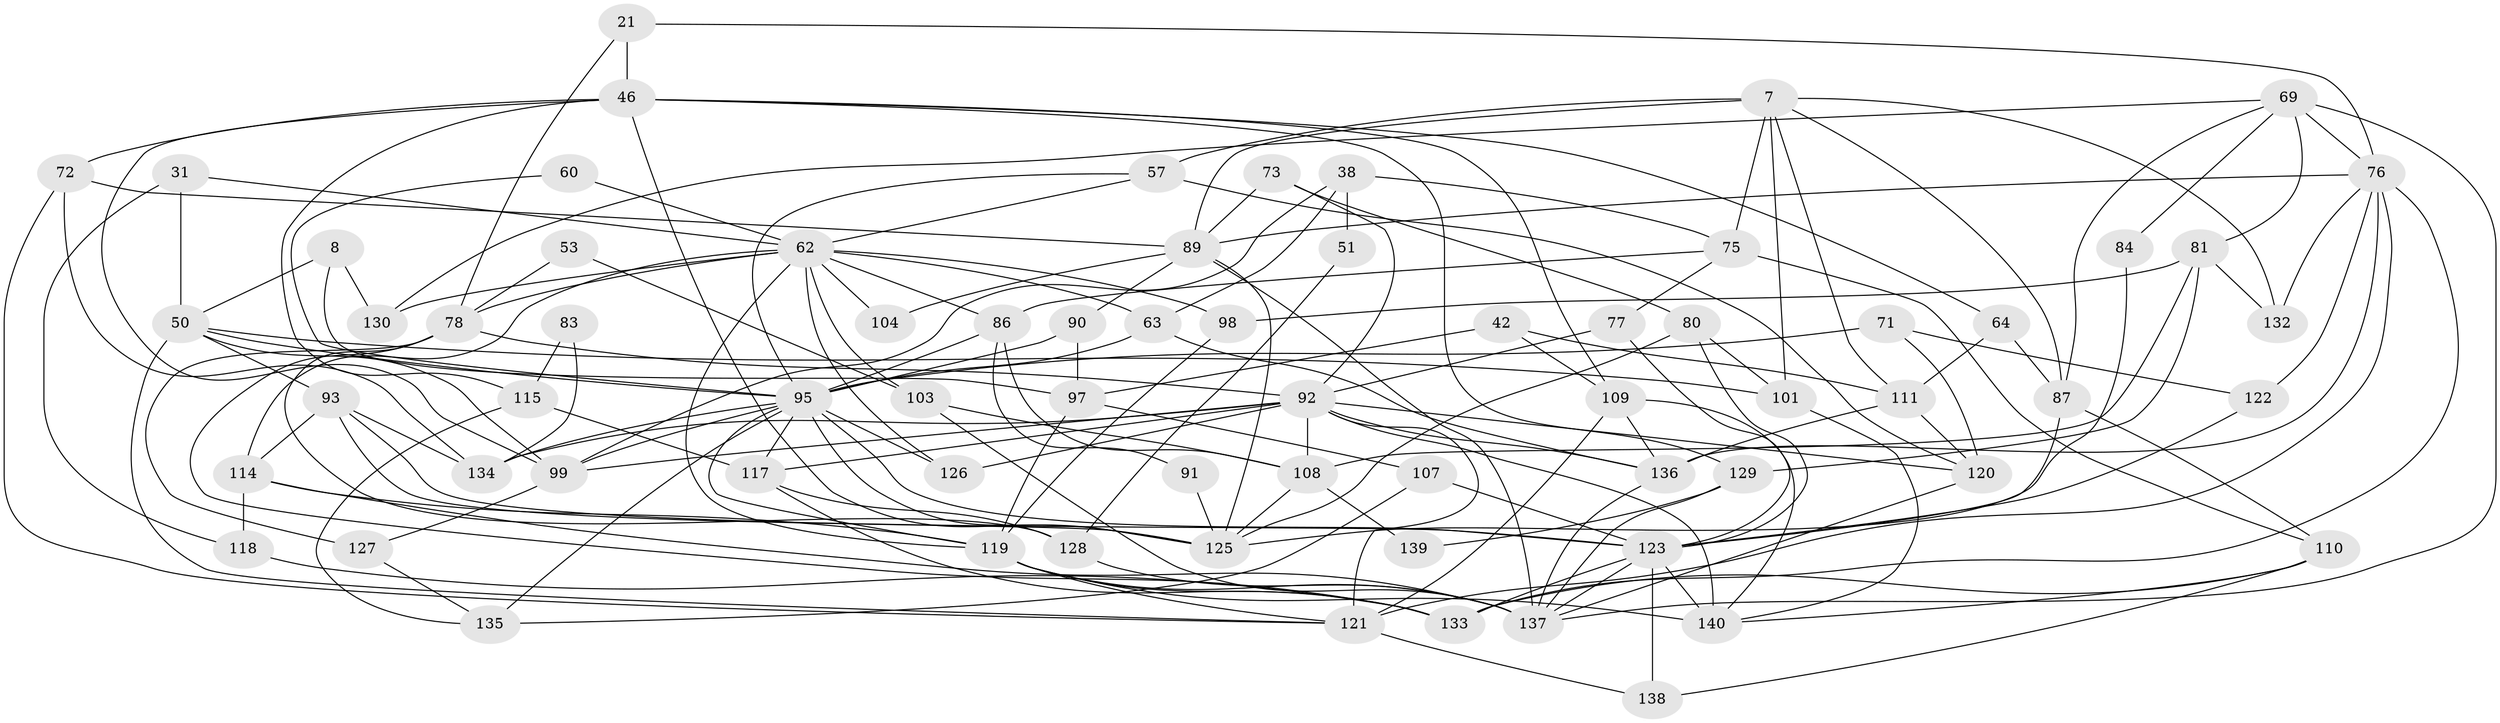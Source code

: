 // original degree distribution, {5: 0.15, 3: 0.34285714285714286, 2: 0.10714285714285714, 8: 0.03571428571428571, 4: 0.2571428571428571, 9: 0.007142857142857143, 7: 0.02857142857142857, 6: 0.07142857142857142}
// Generated by graph-tools (version 1.1) at 2025/48/03/09/25 04:48:58]
// undirected, 70 vertices, 173 edges
graph export_dot {
graph [start="1"]
  node [color=gray90,style=filled];
  7;
  8;
  21;
  31;
  38;
  42;
  46 [super="+13"];
  50 [super="+44"];
  51;
  53;
  57 [super="+33"];
  60;
  62 [super="+61+16"];
  63;
  64;
  69 [super="+27"];
  71;
  72 [super="+65"];
  73;
  75 [super="+24"];
  76 [super="+34"];
  77;
  78;
  80;
  81 [super="+37"];
  83;
  84;
  86;
  87 [super="+30"];
  89 [super="+47+66+52"];
  90;
  91;
  92 [super="+49+1+59"];
  93;
  95 [super="+12+5+54"];
  97;
  98;
  99 [super="+23"];
  101;
  103 [super="+79"];
  104;
  107;
  108 [super="+48"];
  109 [super="+105"];
  110 [super="+41"];
  111 [super="+3"];
  114 [super="+74"];
  115;
  117 [super="+113"];
  118 [super="+35"];
  119 [super="+29+112"];
  120 [super="+39"];
  121 [super="+56"];
  122;
  123 [super="+36+96"];
  125 [super="+67"];
  126;
  127;
  128 [super="+26"];
  129 [super="+88"];
  130 [super="+94"];
  132;
  133 [super="+100"];
  134;
  135;
  136 [super="+25+131"];
  137 [super="+15+116+106"];
  138 [super="+68"];
  139;
  140 [super="+32+124"];
  7 -- 101;
  7 -- 57 [weight=2];
  7 -- 75;
  7 -- 111;
  7 -- 132;
  7 -- 87;
  7 -- 89;
  8 -- 97;
  8 -- 50;
  8 -- 130;
  21 -- 46;
  21 -- 78;
  21 -- 76;
  31 -- 62;
  31 -- 50;
  31 -- 118;
  38 -- 63;
  38 -- 99;
  38 -- 51;
  38 -- 75;
  42 -- 97;
  42 -- 111;
  42 -- 109;
  46 -- 109;
  46 -- 64;
  46 -- 129;
  46 -- 72;
  46 -- 115;
  46 -- 99;
  46 -- 125 [weight=2];
  50 -- 99 [weight=2];
  50 -- 101;
  50 -- 93;
  50 -- 121 [weight=2];
  50 -- 95;
  51 -- 128;
  53 -- 78;
  53 -- 103;
  57 -- 62;
  57 -- 95;
  57 -- 120;
  60 -- 62;
  60 -- 95;
  62 -- 98 [weight=2];
  62 -- 78 [weight=2];
  62 -- 63;
  62 -- 130 [weight=2];
  62 -- 86;
  62 -- 103 [weight=2];
  62 -- 104 [weight=2];
  62 -- 114;
  62 -- 126;
  62 -- 119;
  63 -- 95;
  63 -- 136;
  64 -- 111;
  64 -- 87;
  69 -- 84;
  69 -- 130;
  69 -- 81;
  69 -- 87;
  69 -- 137;
  69 -- 76;
  71 -- 122;
  71 -- 95;
  71 -- 120;
  72 -- 134 [weight=2];
  72 -- 121;
  72 -- 89;
  73 -- 80;
  73 -- 92;
  73 -- 89 [weight=2];
  75 -- 110;
  75 -- 77;
  75 -- 86;
  76 -- 121 [weight=2];
  76 -- 122;
  76 -- 132;
  76 -- 133 [weight=2];
  76 -- 136 [weight=2];
  76 -- 89 [weight=2];
  77 -- 92;
  77 -- 123;
  78 -- 133;
  78 -- 127;
  78 -- 128;
  78 -- 92;
  80 -- 101;
  80 -- 123;
  80 -- 125;
  81 -- 132;
  81 -- 98;
  81 -- 108;
  81 -- 129;
  83 -- 115;
  83 -- 134;
  84 -- 125;
  86 -- 91;
  86 -- 95;
  86 -- 108;
  87 -- 110;
  87 -- 123;
  89 -- 104;
  89 -- 90;
  89 -- 125 [weight=2];
  89 -- 137;
  90 -- 97;
  90 -- 95;
  91 -- 125;
  92 -- 117;
  92 -- 140 [weight=3];
  92 -- 121 [weight=2];
  92 -- 108;
  92 -- 99;
  92 -- 136;
  92 -- 120;
  92 -- 134;
  92 -- 126;
  93 -- 134;
  93 -- 114 [weight=2];
  93 -- 123 [weight=2];
  93 -- 125;
  95 -- 117;
  95 -- 119;
  95 -- 126;
  95 -- 135;
  95 -- 99;
  95 -- 134;
  95 -- 123 [weight=3];
  95 -- 125;
  97 -- 107;
  97 -- 119 [weight=2];
  98 -- 119;
  99 -- 127;
  101 -- 140;
  103 -- 137 [weight=3];
  103 -- 108;
  107 -- 135;
  107 -- 123;
  108 -- 139;
  108 -- 125;
  109 -- 136 [weight=2];
  109 -- 121;
  109 -- 140;
  110 -- 133 [weight=2];
  110 -- 140;
  110 -- 138;
  111 -- 120;
  111 -- 136;
  114 -- 118;
  114 -- 119;
  114 -- 137 [weight=2];
  115 -- 117;
  115 -- 135;
  117 -- 128 [weight=2];
  117 -- 133;
  118 -- 133;
  119 -- 140;
  119 -- 133 [weight=2];
  119 -- 137;
  119 -- 121;
  120 -- 137;
  121 -- 138;
  122 -- 123;
  123 -- 133 [weight=3];
  123 -- 137;
  123 -- 138;
  123 -- 140;
  127 -- 135;
  128 -- 137 [weight=2];
  129 -- 137 [weight=2];
  129 -- 139;
  136 -- 137 [weight=2];
}
